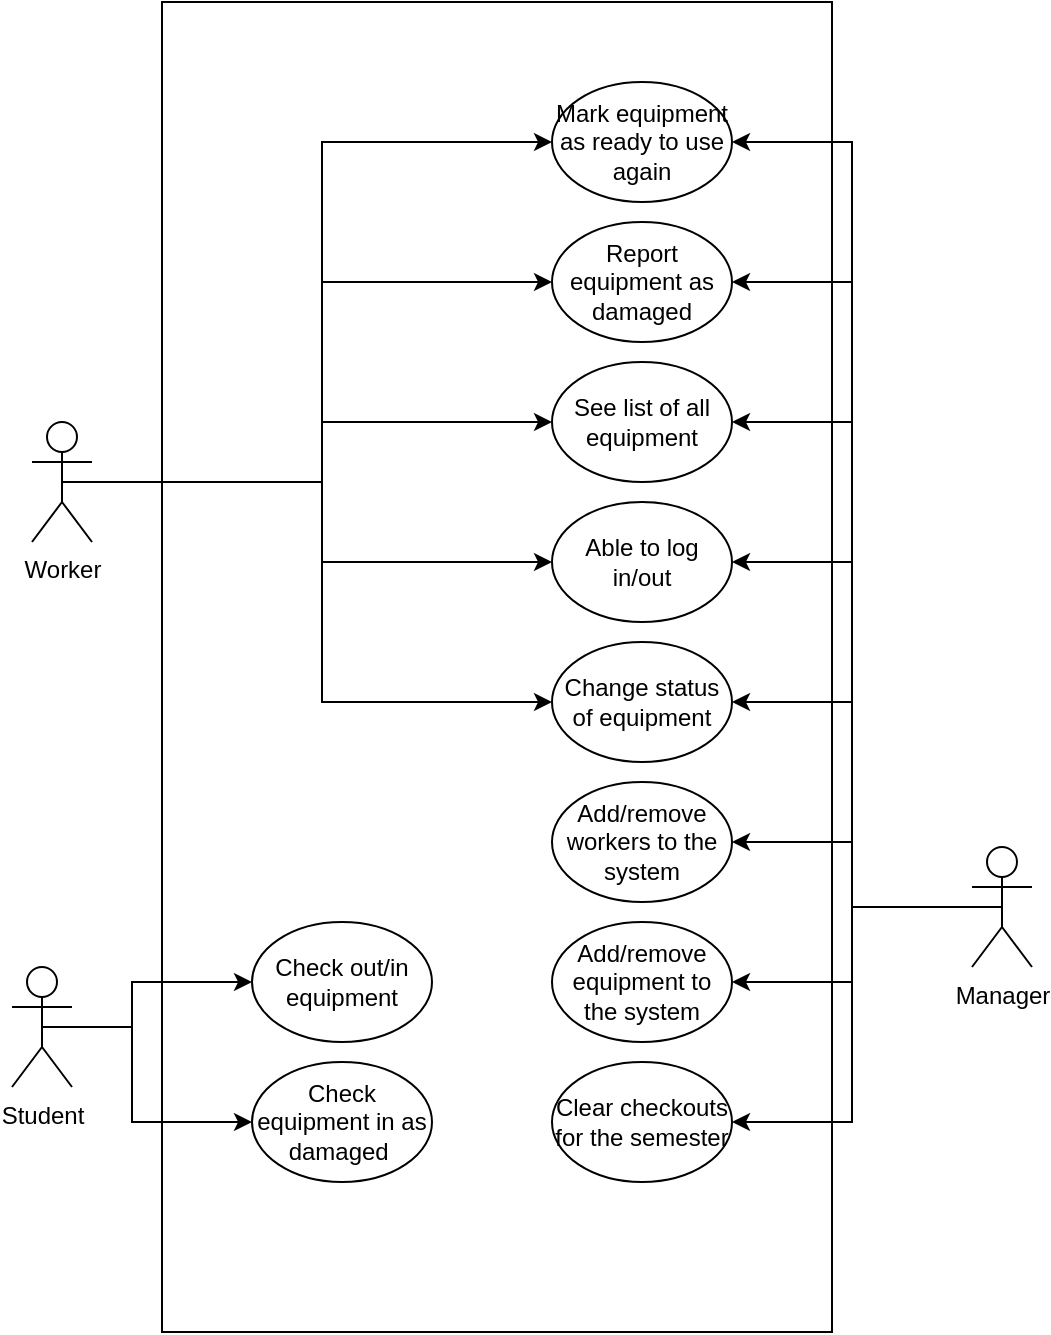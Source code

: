 <mxfile version="13.10.4" type="device"><diagram id="pqoLmHJvbYPpUHAn1Zia" name="Page-1"><mxGraphModel dx="700" dy="788" grid="1" gridSize="10" guides="1" tooltips="1" connect="1" arrows="1" fold="1" page="1" pageScale="1" pageWidth="850" pageHeight="1100" math="0" shadow="0"><root><mxCell id="0"/><mxCell id="1" parent="0"/><mxCell id="itSC66hsBNetoZVheIVE-6" value="" style="rounded=0;whiteSpace=wrap;html=1;rotation=90;" parent="1" vertex="1"><mxGeometry x="-30" y="255" width="665" height="335" as="geometry"/></mxCell><mxCell id="BtrdzsreEPpzz_cK-5KI-14" style="edgeStyle=orthogonalEdgeStyle;rounded=0;orthogonalLoop=1;jettySize=auto;html=1;exitX=0.5;exitY=0.5;exitDx=0;exitDy=0;exitPerimeter=0;entryX=1;entryY=0.5;entryDx=0;entryDy=0;" edge="1" parent="1" source="itSC66hsBNetoZVheIVE-1" target="BtrdzsreEPpzz_cK-5KI-13"><mxGeometry relative="1" as="geometry"/></mxCell><mxCell id="BtrdzsreEPpzz_cK-5KI-15" style="edgeStyle=orthogonalEdgeStyle;rounded=0;orthogonalLoop=1;jettySize=auto;html=1;exitX=0.5;exitY=0.5;exitDx=0;exitDy=0;exitPerimeter=0;entryX=1;entryY=0.5;entryDx=0;entryDy=0;" edge="1" parent="1" source="itSC66hsBNetoZVheIVE-1" target="BtrdzsreEPpzz_cK-5KI-12"><mxGeometry relative="1" as="geometry"/></mxCell><mxCell id="BtrdzsreEPpzz_cK-5KI-16" style="edgeStyle=orthogonalEdgeStyle;rounded=0;orthogonalLoop=1;jettySize=auto;html=1;exitX=0.5;exitY=0.5;exitDx=0;exitDy=0;exitPerimeter=0;entryX=1;entryY=0.5;entryDx=0;entryDy=0;" edge="1" parent="1" source="itSC66hsBNetoZVheIVE-1" target="BtrdzsreEPpzz_cK-5KI-11"><mxGeometry relative="1" as="geometry"/></mxCell><mxCell id="BtrdzsreEPpzz_cK-5KI-17" style="edgeStyle=orthogonalEdgeStyle;rounded=0;orthogonalLoop=1;jettySize=auto;html=1;exitX=0.5;exitY=0.5;exitDx=0;exitDy=0;exitPerimeter=0;entryX=1;entryY=0.5;entryDx=0;entryDy=0;" edge="1" parent="1" source="itSC66hsBNetoZVheIVE-1" target="BtrdzsreEPpzz_cK-5KI-9"><mxGeometry relative="1" as="geometry"/></mxCell><mxCell id="BtrdzsreEPpzz_cK-5KI-18" style="edgeStyle=orthogonalEdgeStyle;rounded=0;orthogonalLoop=1;jettySize=auto;html=1;exitX=0.5;exitY=0.5;exitDx=0;exitDy=0;exitPerimeter=0;entryX=1;entryY=0.5;entryDx=0;entryDy=0;" edge="1" parent="1" source="itSC66hsBNetoZVheIVE-1" target="BtrdzsreEPpzz_cK-5KI-6"><mxGeometry relative="1" as="geometry"/></mxCell><mxCell id="BtrdzsreEPpzz_cK-5KI-24" style="edgeStyle=orthogonalEdgeStyle;rounded=0;orthogonalLoop=1;jettySize=auto;html=1;exitX=0.5;exitY=0.5;exitDx=0;exitDy=0;exitPerimeter=0;entryX=1;entryY=0.5;entryDx=0;entryDy=0;" edge="1" parent="1" source="itSC66hsBNetoZVheIVE-1" target="BtrdzsreEPpzz_cK-5KI-5"><mxGeometry relative="1" as="geometry"/></mxCell><mxCell id="BtrdzsreEPpzz_cK-5KI-25" style="edgeStyle=orthogonalEdgeStyle;rounded=0;orthogonalLoop=1;jettySize=auto;html=1;exitX=0.5;exitY=0.5;exitDx=0;exitDy=0;exitPerimeter=0;entryX=1;entryY=0.5;entryDx=0;entryDy=0;" edge="1" parent="1" source="itSC66hsBNetoZVheIVE-1" target="BtrdzsreEPpzz_cK-5KI-4"><mxGeometry relative="1" as="geometry"/></mxCell><mxCell id="BtrdzsreEPpzz_cK-5KI-26" style="edgeStyle=orthogonalEdgeStyle;rounded=0;orthogonalLoop=1;jettySize=auto;html=1;exitX=0.5;exitY=0.5;exitDx=0;exitDy=0;exitPerimeter=0;entryX=1;entryY=0.5;entryDx=0;entryDy=0;" edge="1" parent="1" source="itSC66hsBNetoZVheIVE-1" target="BtrdzsreEPpzz_cK-5KI-3"><mxGeometry relative="1" as="geometry"/></mxCell><mxCell id="itSC66hsBNetoZVheIVE-1" value="Manager" style="shape=umlActor;verticalLabelPosition=bottom;verticalAlign=top;html=1;outlineConnect=0;" parent="1" vertex="1"><mxGeometry x="540" y="512.5" width="30" height="60" as="geometry"/></mxCell><mxCell id="BtrdzsreEPpzz_cK-5KI-21" style="edgeStyle=orthogonalEdgeStyle;rounded=0;orthogonalLoop=1;jettySize=auto;html=1;exitX=0.5;exitY=0.5;exitDx=0;exitDy=0;exitPerimeter=0;entryX=0;entryY=0.5;entryDx=0;entryDy=0;" edge="1" parent="1" source="itSC66hsBNetoZVheIVE-2" target="BtrdzsreEPpzz_cK-5KI-6"><mxGeometry relative="1" as="geometry"/></mxCell><mxCell id="BtrdzsreEPpzz_cK-5KI-22" style="edgeStyle=orthogonalEdgeStyle;rounded=0;orthogonalLoop=1;jettySize=auto;html=1;exitX=0.5;exitY=0.5;exitDx=0;exitDy=0;exitPerimeter=0;entryX=0;entryY=0.5;entryDx=0;entryDy=0;" edge="1" parent="1" source="itSC66hsBNetoZVheIVE-2" target="BtrdzsreEPpzz_cK-5KI-9"><mxGeometry relative="1" as="geometry"/></mxCell><mxCell id="BtrdzsreEPpzz_cK-5KI-23" style="edgeStyle=orthogonalEdgeStyle;rounded=0;orthogonalLoop=1;jettySize=auto;html=1;exitX=0.5;exitY=0.5;exitDx=0;exitDy=0;exitPerimeter=0;" edge="1" parent="1" source="itSC66hsBNetoZVheIVE-2" target="BtrdzsreEPpzz_cK-5KI-5"><mxGeometry relative="1" as="geometry"/></mxCell><mxCell id="BtrdzsreEPpzz_cK-5KI-27" style="edgeStyle=orthogonalEdgeStyle;rounded=0;orthogonalLoop=1;jettySize=auto;html=1;exitX=0.5;exitY=0.5;exitDx=0;exitDy=0;exitPerimeter=0;entryX=0;entryY=0.5;entryDx=0;entryDy=0;" edge="1" parent="1" source="itSC66hsBNetoZVheIVE-2" target="BtrdzsreEPpzz_cK-5KI-4"><mxGeometry relative="1" as="geometry"/></mxCell><mxCell id="BtrdzsreEPpzz_cK-5KI-28" style="edgeStyle=orthogonalEdgeStyle;rounded=0;orthogonalLoop=1;jettySize=auto;html=1;exitX=0.5;exitY=0.5;exitDx=0;exitDy=0;exitPerimeter=0;entryX=0;entryY=0.5;entryDx=0;entryDy=0;" edge="1" parent="1" source="itSC66hsBNetoZVheIVE-2" target="BtrdzsreEPpzz_cK-5KI-3"><mxGeometry relative="1" as="geometry"/></mxCell><mxCell id="itSC66hsBNetoZVheIVE-2" value="Worker" style="shape=umlActor;verticalLabelPosition=bottom;verticalAlign=top;html=1;outlineConnect=0;" parent="1" vertex="1"><mxGeometry x="70" y="300" width="30" height="60" as="geometry"/></mxCell><mxCell id="BtrdzsreEPpzz_cK-5KI-19" value="" style="edgeStyle=orthogonalEdgeStyle;rounded=0;orthogonalLoop=1;jettySize=auto;html=1;exitX=0.5;exitY=0.5;exitDx=0;exitDy=0;exitPerimeter=0;" edge="1" parent="1" source="itSC66hsBNetoZVheIVE-3" target="BtrdzsreEPpzz_cK-5KI-8"><mxGeometry relative="1" as="geometry"><Array as="points"><mxPoint x="120" y="603"/><mxPoint x="120" y="650"/></Array></mxGeometry></mxCell><mxCell id="BtrdzsreEPpzz_cK-5KI-20" style="edgeStyle=orthogonalEdgeStyle;rounded=0;orthogonalLoop=1;jettySize=auto;html=1;exitX=0.5;exitY=0.5;exitDx=0;exitDy=0;exitPerimeter=0;entryX=0;entryY=0.5;entryDx=0;entryDy=0;" edge="1" parent="1" source="itSC66hsBNetoZVheIVE-3" target="BtrdzsreEPpzz_cK-5KI-1"><mxGeometry relative="1" as="geometry"><Array as="points"><mxPoint x="120" y="603"/><mxPoint x="120" y="580"/></Array></mxGeometry></mxCell><mxCell id="itSC66hsBNetoZVheIVE-3" value="Student" style="shape=umlActor;verticalLabelPosition=bottom;verticalAlign=top;html=1;outlineConnect=0;labelPosition=center;align=center;" parent="1" vertex="1"><mxGeometry x="60" y="572.5" width="30" height="60" as="geometry"/></mxCell><mxCell id="BtrdzsreEPpzz_cK-5KI-1" value="Check out/in equipment" style="ellipse;whiteSpace=wrap;html=1;" vertex="1" parent="1"><mxGeometry x="180" y="550" width="90" height="60" as="geometry"/></mxCell><mxCell id="BtrdzsreEPpzz_cK-5KI-3" value="Mark equipment as ready to use again" style="ellipse;whiteSpace=wrap;html=1;" vertex="1" parent="1"><mxGeometry x="330" y="130" width="90" height="60" as="geometry"/></mxCell><mxCell id="BtrdzsreEPpzz_cK-5KI-4" value="Report equipment as damaged" style="ellipse;whiteSpace=wrap;html=1;" vertex="1" parent="1"><mxGeometry x="330" y="200" width="90" height="60" as="geometry"/></mxCell><mxCell id="BtrdzsreEPpzz_cK-5KI-5" value="See list of all equipment" style="ellipse;whiteSpace=wrap;html=1;" vertex="1" parent="1"><mxGeometry x="330" y="270" width="90" height="60" as="geometry"/></mxCell><mxCell id="BtrdzsreEPpzz_cK-5KI-6" value="Able to log in/out" style="ellipse;whiteSpace=wrap;html=1;" vertex="1" parent="1"><mxGeometry x="330" y="340" width="90" height="60" as="geometry"/></mxCell><mxCell id="BtrdzsreEPpzz_cK-5KI-8" value="Check equipment in as damaged&amp;nbsp;" style="ellipse;whiteSpace=wrap;html=1;" vertex="1" parent="1"><mxGeometry x="180" y="620" width="90" height="60" as="geometry"/></mxCell><mxCell id="BtrdzsreEPpzz_cK-5KI-9" value="Change status of equipment" style="ellipse;whiteSpace=wrap;html=1;" vertex="1" parent="1"><mxGeometry x="330" y="410" width="90" height="60" as="geometry"/></mxCell><mxCell id="BtrdzsreEPpzz_cK-5KI-11" value="Add/remove workers to the system" style="ellipse;whiteSpace=wrap;html=1;" vertex="1" parent="1"><mxGeometry x="330" y="480" width="90" height="60" as="geometry"/></mxCell><mxCell id="BtrdzsreEPpzz_cK-5KI-12" value="Add/remove equipment to the system" style="ellipse;whiteSpace=wrap;html=1;" vertex="1" parent="1"><mxGeometry x="330" y="550" width="90" height="60" as="geometry"/></mxCell><mxCell id="BtrdzsreEPpzz_cK-5KI-13" value="Clear checkouts for the semester" style="ellipse;whiteSpace=wrap;html=1;" vertex="1" parent="1"><mxGeometry x="330" y="620" width="90" height="60" as="geometry"/></mxCell></root></mxGraphModel></diagram></mxfile>